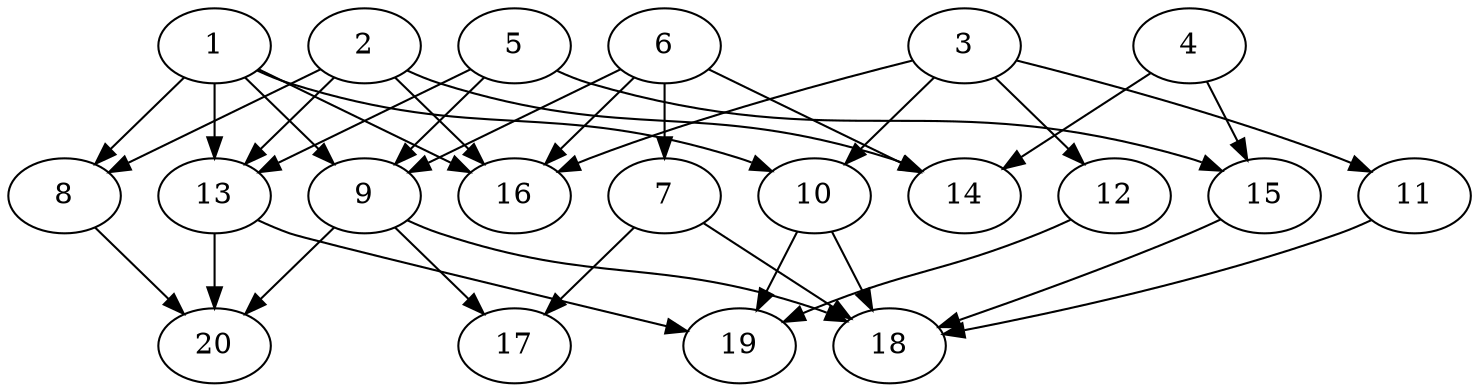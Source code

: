 // DAG automatically generated by daggen at Thu Oct  3 13:58:42 2019
// ./daggen --dot -n 20 --ccr 0.3 --fat 0.7 --regular 0.7 --density 0.6 --mindata 5242880 --maxdata 52428800 
digraph G {
  1 [size="142045867", alpha="0.06", expect_size="42613760"] 
  1 -> 8 [size ="42613760"]
  1 -> 9 [size ="42613760"]
  1 -> 10 [size ="42613760"]
  1 -> 13 [size ="42613760"]
  1 -> 16 [size ="42613760"]
  2 [size="77271040", alpha="0.11", expect_size="23181312"] 
  2 -> 8 [size ="23181312"]
  2 -> 13 [size ="23181312"]
  2 -> 14 [size ="23181312"]
  2 -> 16 [size ="23181312"]
  3 [size="68792320", alpha="0.17", expect_size="20637696"] 
  3 -> 10 [size ="20637696"]
  3 -> 11 [size ="20637696"]
  3 -> 12 [size ="20637696"]
  3 -> 16 [size ="20637696"]
  4 [size="37225813", alpha="0.11", expect_size="11167744"] 
  4 -> 14 [size ="11167744"]
  4 -> 15 [size ="11167744"]
  5 [size="117067093", alpha="0.16", expect_size="35120128"] 
  5 -> 9 [size ="35120128"]
  5 -> 13 [size ="35120128"]
  5 -> 15 [size ="35120128"]
  6 [size="121944747", alpha="0.14", expect_size="36583424"] 
  6 -> 7 [size ="36583424"]
  6 -> 9 [size ="36583424"]
  6 -> 14 [size ="36583424"]
  6 -> 16 [size ="36583424"]
  7 [size="19104427", alpha="0.17", expect_size="5731328"] 
  7 -> 17 [size ="5731328"]
  7 -> 18 [size ="5731328"]
  8 [size="100283733", alpha="0.15", expect_size="30085120"] 
  8 -> 20 [size ="30085120"]
  9 [size="149159253", alpha="0.07", expect_size="44747776"] 
  9 -> 17 [size ="44747776"]
  9 -> 18 [size ="44747776"]
  9 -> 20 [size ="44747776"]
  10 [size="172086613", alpha="0.05", expect_size="51625984"] 
  10 -> 18 [size ="51625984"]
  10 -> 19 [size ="51625984"]
  11 [size="154565973", alpha="0.02", expect_size="46369792"] 
  11 -> 18 [size ="46369792"]
  12 [size="45516800", alpha="0.18", expect_size="13655040"] 
  12 -> 19 [size ="13655040"]
  13 [size="130037760", alpha="0.06", expect_size="39011328"] 
  13 -> 19 [size ="39011328"]
  13 -> 20 [size ="39011328"]
  14 [size="109277867", alpha="0.09", expect_size="32783360"] 
  15 [size="39843840", alpha="0.04", expect_size="11953152"] 
  15 -> 18 [size ="11953152"]
  16 [size="163092480", alpha="0.02", expect_size="48927744"] 
  17 [size="113851733", alpha="0.03", expect_size="34155520"] 
  18 [size="94047573", alpha="0.06", expect_size="28214272"] 
  19 [size="52411733", alpha="0.03", expect_size="15723520"] 
  20 [size="106748587", alpha="0.05", expect_size="32024576"] 
}
